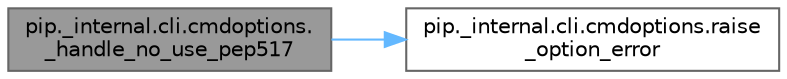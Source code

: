 digraph "pip._internal.cli.cmdoptions._handle_no_use_pep517"
{
 // LATEX_PDF_SIZE
  bgcolor="transparent";
  edge [fontname=Helvetica,fontsize=10,labelfontname=Helvetica,labelfontsize=10];
  node [fontname=Helvetica,fontsize=10,shape=box,height=0.2,width=0.4];
  rankdir="LR";
  Node1 [id="Node000001",label="pip._internal.cli.cmdoptions.\l_handle_no_use_pep517",height=0.2,width=0.4,color="gray40", fillcolor="grey60", style="filled", fontcolor="black",tooltip=" "];
  Node1 -> Node2 [id="edge1_Node000001_Node000002",color="steelblue1",style="solid",tooltip=" "];
  Node2 [id="Node000002",label="pip._internal.cli.cmdoptions.raise\l_option_error",height=0.2,width=0.4,color="grey40", fillcolor="white", style="filled",URL="$namespacepip_1_1__internal_1_1cli_1_1cmdoptions.html#aa8c3be8d8e9f47213a914d300e405a88",tooltip=" "];
}
